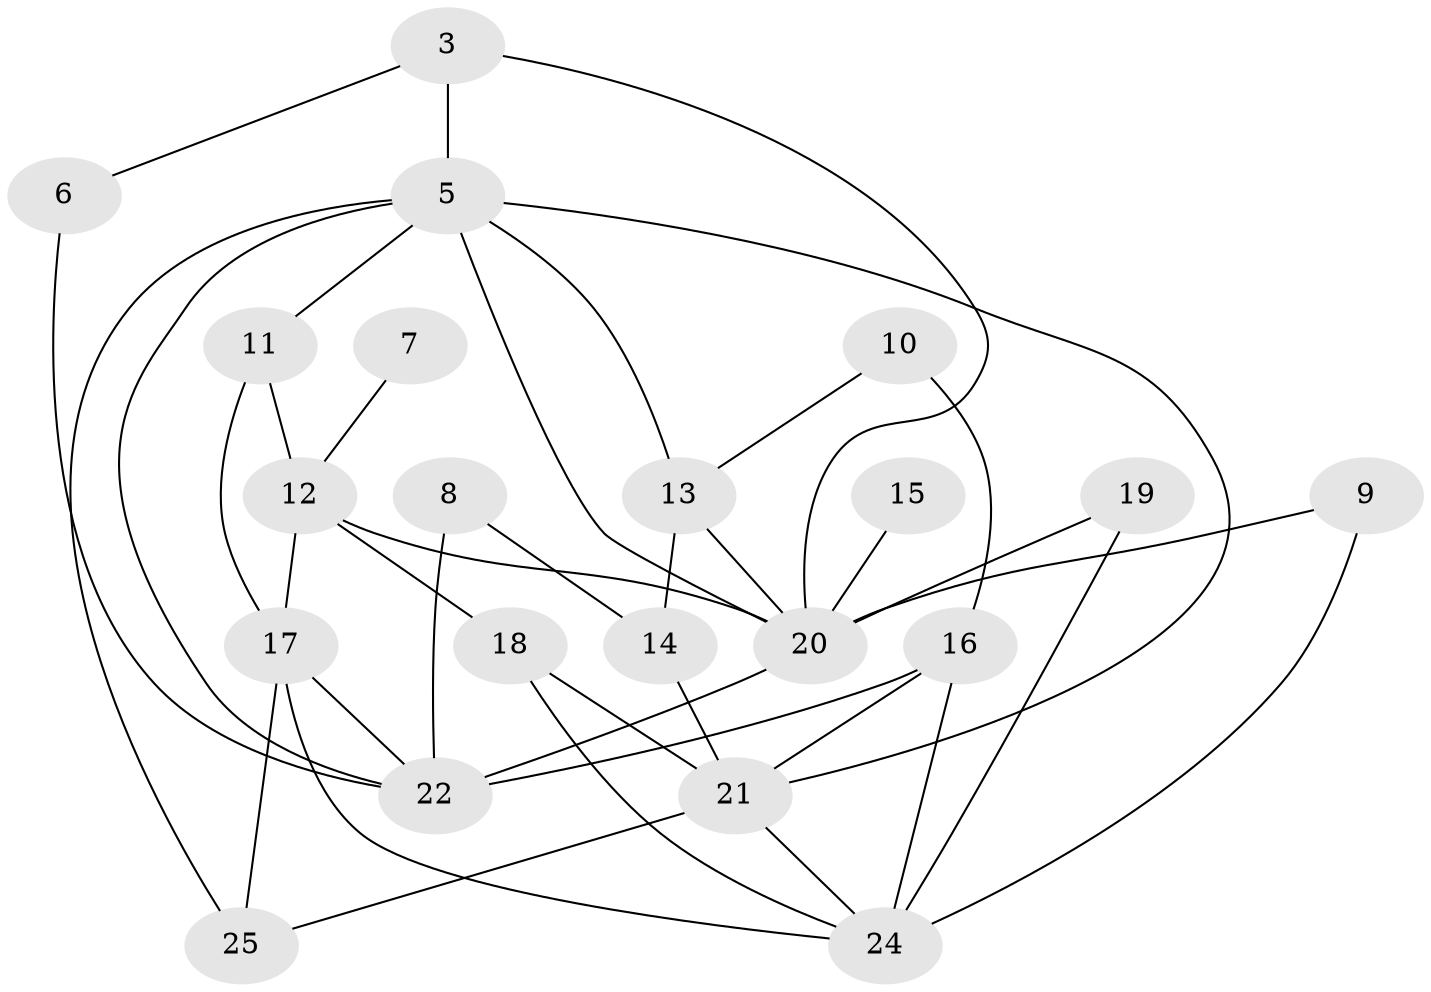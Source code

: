 // original degree distribution, {3: 0.2, 4: 0.28, 0: 0.08, 1: 0.12, 2: 0.24, 6: 0.04, 5: 0.04}
// Generated by graph-tools (version 1.1) at 2025/25/03/09/25 03:25:17]
// undirected, 21 vertices, 39 edges
graph export_dot {
graph [start="1"]
  node [color=gray90,style=filled];
  3;
  5;
  6;
  7;
  8;
  9;
  10;
  11;
  12;
  13;
  14;
  15;
  16;
  17;
  18;
  19;
  20;
  21;
  22;
  24;
  25;
  3 -- 5 [weight=1.0];
  3 -- 6 [weight=1.0];
  3 -- 20 [weight=1.0];
  5 -- 11 [weight=1.0];
  5 -- 13 [weight=1.0];
  5 -- 20 [weight=1.0];
  5 -- 21 [weight=2.0];
  5 -- 22 [weight=2.0];
  5 -- 25 [weight=1.0];
  6 -- 22 [weight=1.0];
  7 -- 12 [weight=1.0];
  8 -- 14 [weight=1.0];
  8 -- 22 [weight=1.0];
  9 -- 20 [weight=1.0];
  9 -- 24 [weight=1.0];
  10 -- 13 [weight=1.0];
  10 -- 16 [weight=1.0];
  11 -- 12 [weight=1.0];
  11 -- 17 [weight=1.0];
  12 -- 17 [weight=1.0];
  12 -- 18 [weight=1.0];
  12 -- 20 [weight=1.0];
  13 -- 14 [weight=1.0];
  13 -- 20 [weight=1.0];
  14 -- 21 [weight=1.0];
  15 -- 20 [weight=1.0];
  16 -- 21 [weight=1.0];
  16 -- 22 [weight=1.0];
  16 -- 24 [weight=1.0];
  17 -- 22 [weight=1.0];
  17 -- 24 [weight=1.0];
  17 -- 25 [weight=1.0];
  18 -- 21 [weight=2.0];
  18 -- 24 [weight=1.0];
  19 -- 20 [weight=1.0];
  19 -- 24 [weight=1.0];
  20 -- 22 [weight=3.0];
  21 -- 24 [weight=1.0];
  21 -- 25 [weight=1.0];
}
